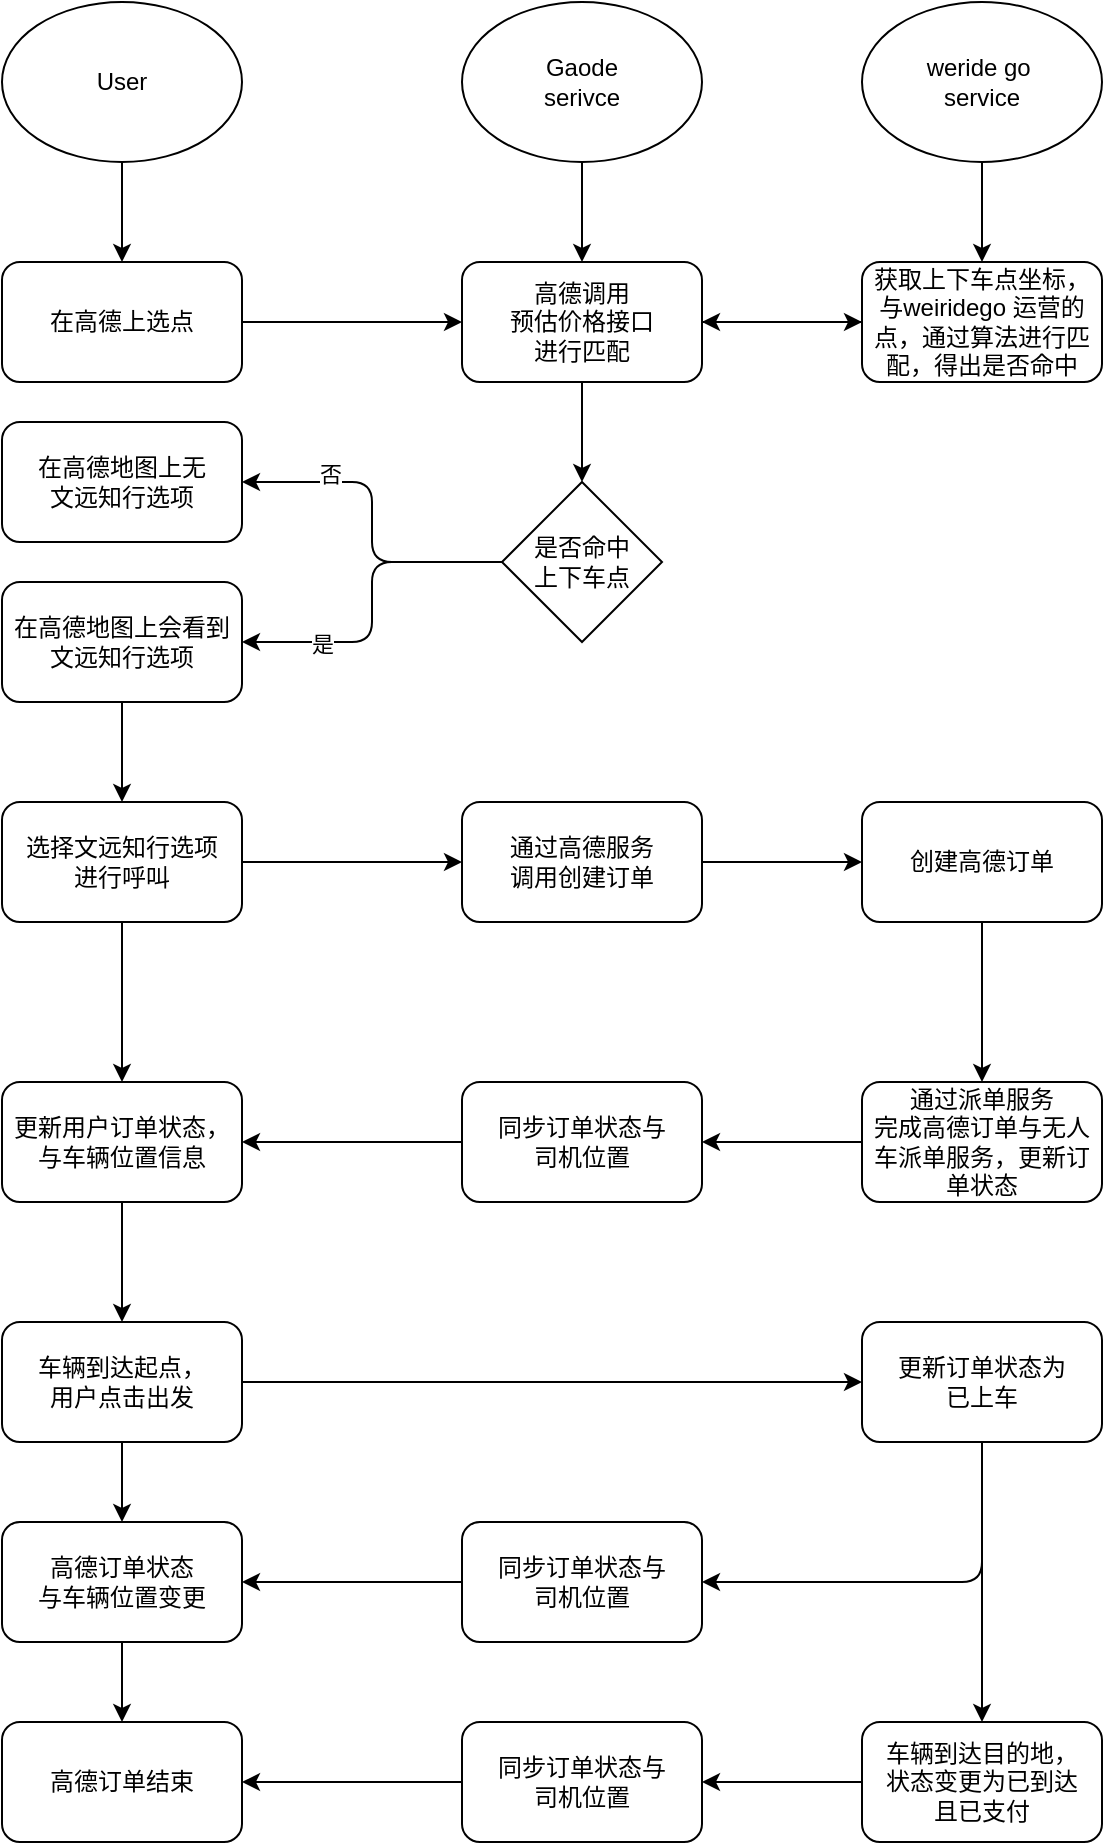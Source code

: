 <mxfile version="13.3.0" type="github">
  <diagram id="C5RBs43oDa-KdzZeNtuy" name="Page-1">
    <mxGraphModel dx="1139" dy="692" grid="1" gridSize="10" guides="1" tooltips="1" connect="1" arrows="1" fold="1" page="1" pageScale="1" pageWidth="827" pageHeight="1169" math="0" shadow="0">
      <root>
        <mxCell id="WIyWlLk6GJQsqaUBKTNV-0" />
        <mxCell id="WIyWlLk6GJQsqaUBKTNV-1" parent="WIyWlLk6GJQsqaUBKTNV-0" />
        <mxCell id="AribuOAmtC18cTt_f9BC-30" value="" style="edgeStyle=orthogonalEdgeStyle;rounded=0;orthogonalLoop=1;jettySize=auto;html=1;" edge="1" parent="WIyWlLk6GJQsqaUBKTNV-1" source="AribuOAmtC18cTt_f9BC-0" target="AribuOAmtC18cTt_f9BC-8">
          <mxGeometry relative="1" as="geometry" />
        </mxCell>
        <mxCell id="AribuOAmtC18cTt_f9BC-0" value="weride go&amp;nbsp;&lt;br&gt;service" style="ellipse;whiteSpace=wrap;html=1;" vertex="1" parent="WIyWlLk6GJQsqaUBKTNV-1">
          <mxGeometry x="470" y="40" width="120" height="80" as="geometry" />
        </mxCell>
        <mxCell id="AribuOAmtC18cTt_f9BC-29" value="" style="edgeStyle=orthogonalEdgeStyle;rounded=0;orthogonalLoop=1;jettySize=auto;html=1;" edge="1" parent="WIyWlLk6GJQsqaUBKTNV-1" source="AribuOAmtC18cTt_f9BC-1" target="AribuOAmtC18cTt_f9BC-5">
          <mxGeometry relative="1" as="geometry" />
        </mxCell>
        <mxCell id="AribuOAmtC18cTt_f9BC-1" value="Gaode&lt;br&gt;serivce" style="ellipse;whiteSpace=wrap;html=1;" vertex="1" parent="WIyWlLk6GJQsqaUBKTNV-1">
          <mxGeometry x="270" y="40" width="120" height="80" as="geometry" />
        </mxCell>
        <mxCell id="AribuOAmtC18cTt_f9BC-28" value="" style="edgeStyle=orthogonalEdgeStyle;rounded=0;orthogonalLoop=1;jettySize=auto;html=1;" edge="1" parent="WIyWlLk6GJQsqaUBKTNV-1" source="AribuOAmtC18cTt_f9BC-2" target="AribuOAmtC18cTt_f9BC-4">
          <mxGeometry relative="1" as="geometry" />
        </mxCell>
        <mxCell id="AribuOAmtC18cTt_f9BC-2" value="User" style="ellipse;whiteSpace=wrap;html=1;" vertex="1" parent="WIyWlLk6GJQsqaUBKTNV-1">
          <mxGeometry x="40" y="40" width="120" height="80" as="geometry" />
        </mxCell>
        <mxCell id="AribuOAmtC18cTt_f9BC-7" value="" style="edgeStyle=orthogonalEdgeStyle;rounded=0;orthogonalLoop=1;jettySize=auto;html=1;entryX=0;entryY=0.5;entryDx=0;entryDy=0;" edge="1" parent="WIyWlLk6GJQsqaUBKTNV-1" source="AribuOAmtC18cTt_f9BC-4" target="AribuOAmtC18cTt_f9BC-5">
          <mxGeometry relative="1" as="geometry">
            <mxPoint x="240" y="200" as="targetPoint" />
          </mxGeometry>
        </mxCell>
        <mxCell id="AribuOAmtC18cTt_f9BC-4" value="&lt;span&gt;在高德上选点&lt;/span&gt;" style="rounded=1;whiteSpace=wrap;html=1;" vertex="1" parent="WIyWlLk6GJQsqaUBKTNV-1">
          <mxGeometry x="40" y="170" width="120" height="60" as="geometry" />
        </mxCell>
        <mxCell id="AribuOAmtC18cTt_f9BC-9" value="" style="edgeStyle=orthogonalEdgeStyle;rounded=0;orthogonalLoop=1;jettySize=auto;html=1;" edge="1" parent="WIyWlLk6GJQsqaUBKTNV-1" source="AribuOAmtC18cTt_f9BC-5" target="AribuOAmtC18cTt_f9BC-8">
          <mxGeometry relative="1" as="geometry" />
        </mxCell>
        <mxCell id="AribuOAmtC18cTt_f9BC-16" value="" style="edgeStyle=orthogonalEdgeStyle;rounded=0;orthogonalLoop=1;jettySize=auto;html=1;" edge="1" parent="WIyWlLk6GJQsqaUBKTNV-1" source="AribuOAmtC18cTt_f9BC-5" target="AribuOAmtC18cTt_f9BC-11">
          <mxGeometry relative="1" as="geometry" />
        </mxCell>
        <mxCell id="AribuOAmtC18cTt_f9BC-5" value="高德调用&lt;br&gt;预估价格接口&lt;br&gt;进行匹配" style="rounded=1;whiteSpace=wrap;html=1;" vertex="1" parent="WIyWlLk6GJQsqaUBKTNV-1">
          <mxGeometry x="270" y="170" width="120" height="60" as="geometry" />
        </mxCell>
        <mxCell id="AribuOAmtC18cTt_f9BC-8" value="获取上下车点坐标，&lt;br&gt;与weiridego 运营的点，通过算法进行匹配，得出是否命中" style="rounded=1;whiteSpace=wrap;html=1;" vertex="1" parent="WIyWlLk6GJQsqaUBKTNV-1">
          <mxGeometry x="470" y="170" width="120" height="60" as="geometry" />
        </mxCell>
        <mxCell id="AribuOAmtC18cTt_f9BC-10" value="" style="endArrow=classic;html=1;entryX=1;entryY=0.5;entryDx=0;entryDy=0;exitX=0;exitY=0.5;exitDx=0;exitDy=0;" edge="1" parent="WIyWlLk6GJQsqaUBKTNV-1" source="AribuOAmtC18cTt_f9BC-8" target="AribuOAmtC18cTt_f9BC-5">
          <mxGeometry width="50" height="50" relative="1" as="geometry">
            <mxPoint x="440" y="310" as="sourcePoint" />
            <mxPoint x="490" y="260" as="targetPoint" />
          </mxGeometry>
        </mxCell>
        <mxCell id="AribuOAmtC18cTt_f9BC-11" value="是否命中&lt;br&gt;上下车点" style="rhombus;whiteSpace=wrap;html=1;" vertex="1" parent="WIyWlLk6GJQsqaUBKTNV-1">
          <mxGeometry x="290" y="280" width="80" height="80" as="geometry" />
        </mxCell>
        <mxCell id="AribuOAmtC18cTt_f9BC-19" value="" style="edgeStyle=orthogonalEdgeStyle;rounded=0;orthogonalLoop=1;jettySize=auto;html=1;" edge="1" parent="WIyWlLk6GJQsqaUBKTNV-1" source="AribuOAmtC18cTt_f9BC-13" target="AribuOAmtC18cTt_f9BC-18">
          <mxGeometry relative="1" as="geometry" />
        </mxCell>
        <mxCell id="AribuOAmtC18cTt_f9BC-13" value="在高德地图上会看到&lt;br&gt;文远知行选项" style="rounded=1;whiteSpace=wrap;html=1;" vertex="1" parent="WIyWlLk6GJQsqaUBKTNV-1">
          <mxGeometry x="40" y="330" width="120" height="60" as="geometry" />
        </mxCell>
        <mxCell id="AribuOAmtC18cTt_f9BC-33" value="" style="edgeStyle=orthogonalEdgeStyle;rounded=0;orthogonalLoop=1;jettySize=auto;html=1;" edge="1" parent="WIyWlLk6GJQsqaUBKTNV-1" source="AribuOAmtC18cTt_f9BC-18" target="AribuOAmtC18cTt_f9BC-32">
          <mxGeometry relative="1" as="geometry" />
        </mxCell>
        <mxCell id="AribuOAmtC18cTt_f9BC-40" value="" style="edgeStyle=orthogonalEdgeStyle;rounded=0;orthogonalLoop=1;jettySize=auto;html=1;" edge="1" parent="WIyWlLk6GJQsqaUBKTNV-1" source="AribuOAmtC18cTt_f9BC-18" target="AribuOAmtC18cTt_f9BC-39">
          <mxGeometry relative="1" as="geometry" />
        </mxCell>
        <mxCell id="AribuOAmtC18cTt_f9BC-18" value="选择文远知行选项&lt;br&gt;进行呼叫" style="rounded=1;whiteSpace=wrap;html=1;" vertex="1" parent="WIyWlLk6GJQsqaUBKTNV-1">
          <mxGeometry x="40" y="440" width="120" height="60" as="geometry" />
        </mxCell>
        <mxCell id="AribuOAmtC18cTt_f9BC-55" value="" style="edgeStyle=orthogonalEdgeStyle;rounded=0;orthogonalLoop=1;jettySize=auto;html=1;" edge="1" parent="WIyWlLk6GJQsqaUBKTNV-1" source="AribuOAmtC18cTt_f9BC-39" target="AribuOAmtC18cTt_f9BC-54">
          <mxGeometry relative="1" as="geometry" />
        </mxCell>
        <mxCell id="AribuOAmtC18cTt_f9BC-39" value="更新用户订单状态，&lt;br&gt;与车辆位置信息" style="rounded=1;whiteSpace=wrap;html=1;" vertex="1" parent="WIyWlLk6GJQsqaUBKTNV-1">
          <mxGeometry x="40" y="580" width="120" height="60" as="geometry" />
        </mxCell>
        <mxCell id="AribuOAmtC18cTt_f9BC-35" value="" style="edgeStyle=orthogonalEdgeStyle;rounded=0;orthogonalLoop=1;jettySize=auto;html=1;" edge="1" parent="WIyWlLk6GJQsqaUBKTNV-1" source="AribuOAmtC18cTt_f9BC-32" target="AribuOAmtC18cTt_f9BC-34">
          <mxGeometry relative="1" as="geometry" />
        </mxCell>
        <mxCell id="AribuOAmtC18cTt_f9BC-32" value="通过高德服务&lt;br&gt;调用创建订单" style="rounded=1;whiteSpace=wrap;html=1;" vertex="1" parent="WIyWlLk6GJQsqaUBKTNV-1">
          <mxGeometry x="270" y="440" width="120" height="60" as="geometry" />
        </mxCell>
        <mxCell id="AribuOAmtC18cTt_f9BC-22" value="在高德地图上无&lt;br&gt;文远知行选项" style="rounded=1;whiteSpace=wrap;html=1;" vertex="1" parent="WIyWlLk6GJQsqaUBKTNV-1">
          <mxGeometry x="40" y="250" width="120" height="60" as="geometry" />
        </mxCell>
        <mxCell id="AribuOAmtC18cTt_f9BC-23" value="" style="endArrow=classic;html=1;exitX=0;exitY=0.5;exitDx=0;exitDy=0;entryX=1;entryY=0.5;entryDx=0;entryDy=0;edgeStyle=orthogonalEdgeStyle;" edge="1" parent="WIyWlLk6GJQsqaUBKTNV-1" source="AribuOAmtC18cTt_f9BC-11" target="AribuOAmtC18cTt_f9BC-22">
          <mxGeometry width="50" height="50" relative="1" as="geometry">
            <mxPoint x="260" y="450" as="sourcePoint" />
            <mxPoint x="310" y="400" as="targetPoint" />
          </mxGeometry>
        </mxCell>
        <mxCell id="AribuOAmtC18cTt_f9BC-25" value="否" style="edgeLabel;html=1;align=center;verticalAlign=middle;resizable=0;points=[];" vertex="1" connectable="0" parent="AribuOAmtC18cTt_f9BC-23">
          <mxGeometry x="0.482" y="-4" relative="1" as="geometry">
            <mxPoint as="offset" />
          </mxGeometry>
        </mxCell>
        <mxCell id="AribuOAmtC18cTt_f9BC-24" value="" style="endArrow=classic;html=1;exitX=0;exitY=0.5;exitDx=0;exitDy=0;entryX=1;entryY=0.5;entryDx=0;entryDy=0;edgeStyle=orthogonalEdgeStyle;" edge="1" parent="WIyWlLk6GJQsqaUBKTNV-1" source="AribuOAmtC18cTt_f9BC-11" target="AribuOAmtC18cTt_f9BC-13">
          <mxGeometry width="50" height="50" relative="1" as="geometry">
            <mxPoint x="270" y="430" as="sourcePoint" />
            <mxPoint x="320" y="380" as="targetPoint" />
          </mxGeometry>
        </mxCell>
        <mxCell id="AribuOAmtC18cTt_f9BC-26" value="是" style="edgeLabel;html=1;align=center;verticalAlign=middle;resizable=0;points=[];" vertex="1" connectable="0" parent="AribuOAmtC18cTt_f9BC-24">
          <mxGeometry x="0.529" y="1" relative="1" as="geometry">
            <mxPoint as="offset" />
          </mxGeometry>
        </mxCell>
        <mxCell id="AribuOAmtC18cTt_f9BC-38" value="" style="edgeStyle=orthogonalEdgeStyle;rounded=0;orthogonalLoop=1;jettySize=auto;html=1;" edge="1" parent="WIyWlLk6GJQsqaUBKTNV-1" source="AribuOAmtC18cTt_f9BC-34" target="AribuOAmtC18cTt_f9BC-37">
          <mxGeometry relative="1" as="geometry" />
        </mxCell>
        <mxCell id="AribuOAmtC18cTt_f9BC-34" value="创建高德订单" style="rounded=1;whiteSpace=wrap;html=1;" vertex="1" parent="WIyWlLk6GJQsqaUBKTNV-1">
          <mxGeometry x="470" y="440" width="120" height="60" as="geometry" />
        </mxCell>
        <mxCell id="AribuOAmtC18cTt_f9BC-61" value="" style="edgeStyle=orthogonalEdgeStyle;rounded=0;orthogonalLoop=1;jettySize=auto;html=1;" edge="1" parent="WIyWlLk6GJQsqaUBKTNV-1" source="AribuOAmtC18cTt_f9BC-37" target="AribuOAmtC18cTt_f9BC-44">
          <mxGeometry relative="1" as="geometry" />
        </mxCell>
        <mxCell id="AribuOAmtC18cTt_f9BC-37" value="通过派单服务&lt;br&gt;完成高德订单与无人车派单服务，更新订单状态" style="rounded=1;whiteSpace=wrap;html=1;" vertex="1" parent="WIyWlLk6GJQsqaUBKTNV-1">
          <mxGeometry x="470" y="580" width="120" height="60" as="geometry" />
        </mxCell>
        <mxCell id="AribuOAmtC18cTt_f9BC-63" value="" style="edgeStyle=orthogonalEdgeStyle;rounded=0;orthogonalLoop=1;jettySize=auto;html=1;" edge="1" parent="WIyWlLk6GJQsqaUBKTNV-1" source="AribuOAmtC18cTt_f9BC-44" target="AribuOAmtC18cTt_f9BC-39">
          <mxGeometry relative="1" as="geometry">
            <mxPoint x="190" y="610" as="targetPoint" />
          </mxGeometry>
        </mxCell>
        <mxCell id="AribuOAmtC18cTt_f9BC-44" value="同步订单状态与&lt;br&gt;司机位置" style="rounded=1;whiteSpace=wrap;html=1;" vertex="1" parent="WIyWlLk6GJQsqaUBKTNV-1">
          <mxGeometry x="270" y="580" width="120" height="60" as="geometry" />
        </mxCell>
        <mxCell id="AribuOAmtC18cTt_f9BC-58" value="" style="edgeStyle=orthogonalEdgeStyle;rounded=0;orthogonalLoop=1;jettySize=auto;html=1;" edge="1" parent="WIyWlLk6GJQsqaUBKTNV-1" source="AribuOAmtC18cTt_f9BC-54" target="AribuOAmtC18cTt_f9BC-56">
          <mxGeometry relative="1" as="geometry">
            <mxPoint x="240" y="730" as="targetPoint" />
          </mxGeometry>
        </mxCell>
        <mxCell id="AribuOAmtC18cTt_f9BC-67" value="" style="edgeStyle=orthogonalEdgeStyle;rounded=0;orthogonalLoop=1;jettySize=auto;html=1;" edge="1" parent="WIyWlLk6GJQsqaUBKTNV-1" source="AribuOAmtC18cTt_f9BC-54" target="AribuOAmtC18cTt_f9BC-66">
          <mxGeometry relative="1" as="geometry" />
        </mxCell>
        <mxCell id="AribuOAmtC18cTt_f9BC-54" value="车辆到达起点，&lt;br&gt;用户点击出发" style="rounded=1;whiteSpace=wrap;html=1;" vertex="1" parent="WIyWlLk6GJQsqaUBKTNV-1">
          <mxGeometry x="40" y="700" width="120" height="60" as="geometry" />
        </mxCell>
        <mxCell id="AribuOAmtC18cTt_f9BC-56" value="更新订单状态为&lt;br&gt;已上车" style="rounded=1;whiteSpace=wrap;html=1;" vertex="1" parent="WIyWlLk6GJQsqaUBKTNV-1">
          <mxGeometry x="470" y="700" width="120" height="60" as="geometry" />
        </mxCell>
        <mxCell id="AribuOAmtC18cTt_f9BC-69" value="" style="edgeStyle=orthogonalEdgeStyle;rounded=0;orthogonalLoop=1;jettySize=auto;html=1;" edge="1" parent="WIyWlLk6GJQsqaUBKTNV-1" source="AribuOAmtC18cTt_f9BC-64" target="AribuOAmtC18cTt_f9BC-66">
          <mxGeometry relative="1" as="geometry">
            <mxPoint x="190" y="830" as="targetPoint" />
          </mxGeometry>
        </mxCell>
        <mxCell id="AribuOAmtC18cTt_f9BC-64" value="同步订单状态与&lt;br&gt;司机位置" style="rounded=1;whiteSpace=wrap;html=1;" vertex="1" parent="WIyWlLk6GJQsqaUBKTNV-1">
          <mxGeometry x="270" y="800" width="120" height="60" as="geometry" />
        </mxCell>
        <mxCell id="AribuOAmtC18cTt_f9BC-65" value="" style="endArrow=classic;html=1;exitX=0.5;exitY=1;exitDx=0;exitDy=0;entryX=1;entryY=0.5;entryDx=0;entryDy=0;edgeStyle=orthogonalEdgeStyle;" edge="1" parent="WIyWlLk6GJQsqaUBKTNV-1" source="AribuOAmtC18cTt_f9BC-56" target="AribuOAmtC18cTt_f9BC-64">
          <mxGeometry width="50" height="50" relative="1" as="geometry">
            <mxPoint x="460" y="890" as="sourcePoint" />
            <mxPoint x="510" y="840" as="targetPoint" />
          </mxGeometry>
        </mxCell>
        <mxCell id="AribuOAmtC18cTt_f9BC-76" value="" style="edgeStyle=orthogonalEdgeStyle;rounded=0;orthogonalLoop=1;jettySize=auto;html=1;" edge="1" parent="WIyWlLk6GJQsqaUBKTNV-1" source="AribuOAmtC18cTt_f9BC-66" target="AribuOAmtC18cTt_f9BC-75">
          <mxGeometry relative="1" as="geometry" />
        </mxCell>
        <mxCell id="AribuOAmtC18cTt_f9BC-66" value="高德订单状态&lt;br&gt;与车辆位置变更" style="rounded=1;whiteSpace=wrap;html=1;" vertex="1" parent="WIyWlLk6GJQsqaUBKTNV-1">
          <mxGeometry x="40" y="800" width="120" height="60" as="geometry" />
        </mxCell>
        <mxCell id="AribuOAmtC18cTt_f9BC-74" value="" style="edgeStyle=orthogonalEdgeStyle;rounded=0;orthogonalLoop=1;jettySize=auto;html=1;" edge="1" parent="WIyWlLk6GJQsqaUBKTNV-1" source="AribuOAmtC18cTt_f9BC-70" target="AribuOAmtC18cTt_f9BC-73">
          <mxGeometry relative="1" as="geometry" />
        </mxCell>
        <mxCell id="AribuOAmtC18cTt_f9BC-70" value="车辆到达目的地，&lt;br&gt;状态变更为已到达&lt;br&gt;且已支付" style="rounded=1;whiteSpace=wrap;html=1;" vertex="1" parent="WIyWlLk6GJQsqaUBKTNV-1">
          <mxGeometry x="470" y="900" width="120" height="60" as="geometry" />
        </mxCell>
        <mxCell id="AribuOAmtC18cTt_f9BC-72" value="" style="endArrow=classic;html=1;exitX=0.5;exitY=1;exitDx=0;exitDy=0;entryX=0.5;entryY=0;entryDx=0;entryDy=0;" edge="1" parent="WIyWlLk6GJQsqaUBKTNV-1" source="AribuOAmtC18cTt_f9BC-56" target="AribuOAmtC18cTt_f9BC-70">
          <mxGeometry width="50" height="50" relative="1" as="geometry">
            <mxPoint x="610" y="900" as="sourcePoint" />
            <mxPoint x="660" y="850" as="targetPoint" />
          </mxGeometry>
        </mxCell>
        <mxCell id="AribuOAmtC18cTt_f9BC-78" value="" style="edgeStyle=orthogonalEdgeStyle;rounded=0;orthogonalLoop=1;jettySize=auto;html=1;" edge="1" parent="WIyWlLk6GJQsqaUBKTNV-1" source="AribuOAmtC18cTt_f9BC-73" target="AribuOAmtC18cTt_f9BC-75">
          <mxGeometry relative="1" as="geometry">
            <mxPoint x="190" y="930" as="targetPoint" />
          </mxGeometry>
        </mxCell>
        <mxCell id="AribuOAmtC18cTt_f9BC-73" value="同步订单状态与&lt;br&gt;司机位置" style="rounded=1;whiteSpace=wrap;html=1;" vertex="1" parent="WIyWlLk6GJQsqaUBKTNV-1">
          <mxGeometry x="270" y="900" width="120" height="60" as="geometry" />
        </mxCell>
        <mxCell id="AribuOAmtC18cTt_f9BC-75" value="高德订单结束" style="rounded=1;whiteSpace=wrap;html=1;" vertex="1" parent="WIyWlLk6GJQsqaUBKTNV-1">
          <mxGeometry x="40" y="900" width="120" height="60" as="geometry" />
        </mxCell>
      </root>
    </mxGraphModel>
  </diagram>
</mxfile>
